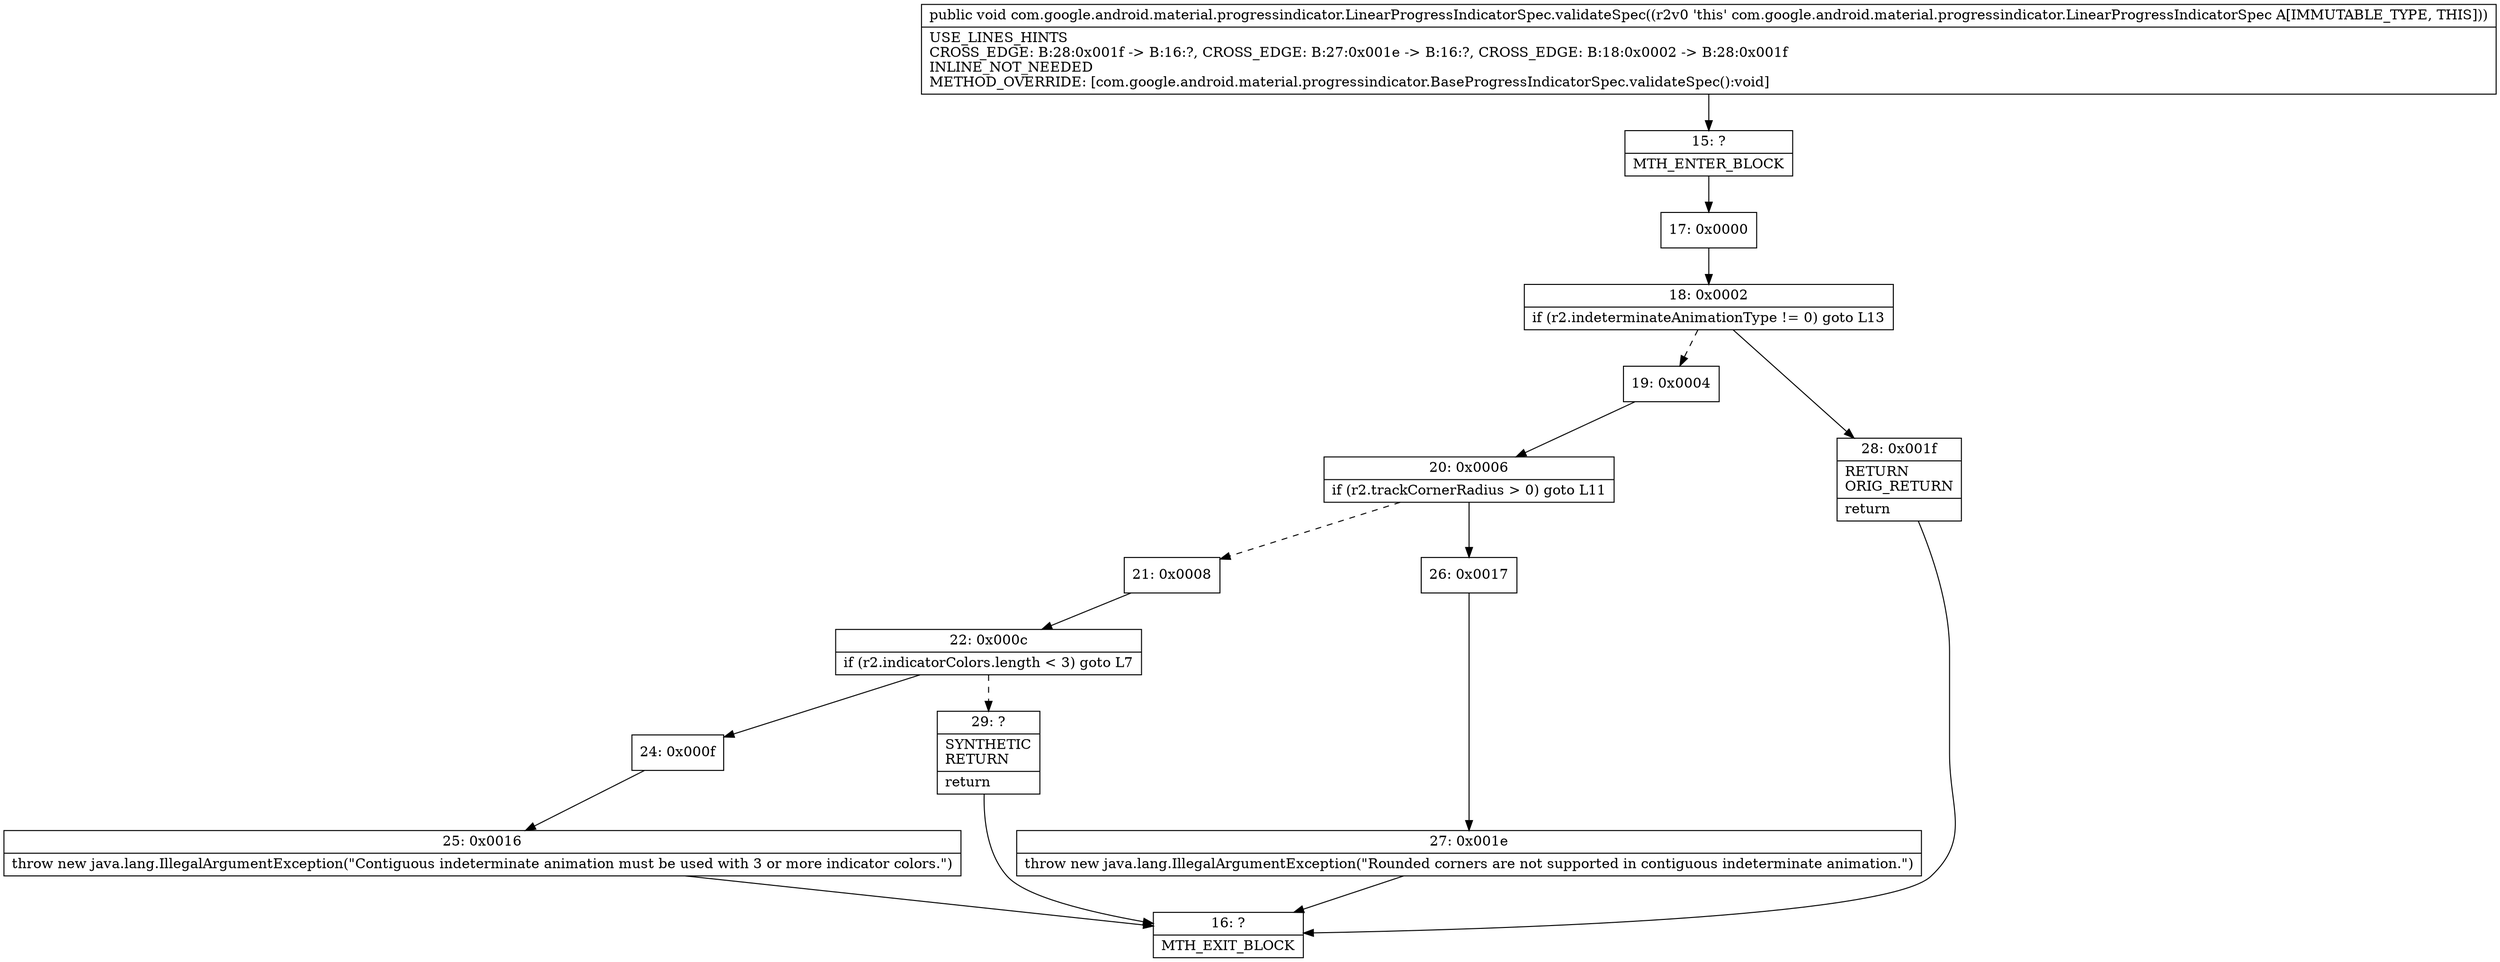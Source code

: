 digraph "CFG forcom.google.android.material.progressindicator.LinearProgressIndicatorSpec.validateSpec()V" {
Node_15 [shape=record,label="{15\:\ ?|MTH_ENTER_BLOCK\l}"];
Node_17 [shape=record,label="{17\:\ 0x0000}"];
Node_18 [shape=record,label="{18\:\ 0x0002|if (r2.indeterminateAnimationType != 0) goto L13\l}"];
Node_19 [shape=record,label="{19\:\ 0x0004}"];
Node_20 [shape=record,label="{20\:\ 0x0006|if (r2.trackCornerRadius \> 0) goto L11\l}"];
Node_21 [shape=record,label="{21\:\ 0x0008}"];
Node_22 [shape=record,label="{22\:\ 0x000c|if (r2.indicatorColors.length \< 3) goto L7\l}"];
Node_24 [shape=record,label="{24\:\ 0x000f}"];
Node_25 [shape=record,label="{25\:\ 0x0016|throw new java.lang.IllegalArgumentException(\"Contiguous indeterminate animation must be used with 3 or more indicator colors.\")\l}"];
Node_16 [shape=record,label="{16\:\ ?|MTH_EXIT_BLOCK\l}"];
Node_29 [shape=record,label="{29\:\ ?|SYNTHETIC\lRETURN\l|return\l}"];
Node_26 [shape=record,label="{26\:\ 0x0017}"];
Node_27 [shape=record,label="{27\:\ 0x001e|throw new java.lang.IllegalArgumentException(\"Rounded corners are not supported in contiguous indeterminate animation.\")\l}"];
Node_28 [shape=record,label="{28\:\ 0x001f|RETURN\lORIG_RETURN\l|return\l}"];
MethodNode[shape=record,label="{public void com.google.android.material.progressindicator.LinearProgressIndicatorSpec.validateSpec((r2v0 'this' com.google.android.material.progressindicator.LinearProgressIndicatorSpec A[IMMUTABLE_TYPE, THIS]))  | USE_LINES_HINTS\lCROSS_EDGE: B:28:0x001f \-\> B:16:?, CROSS_EDGE: B:27:0x001e \-\> B:16:?, CROSS_EDGE: B:18:0x0002 \-\> B:28:0x001f\lINLINE_NOT_NEEDED\lMETHOD_OVERRIDE: [com.google.android.material.progressindicator.BaseProgressIndicatorSpec.validateSpec():void]\l}"];
MethodNode -> Node_15;Node_15 -> Node_17;
Node_17 -> Node_18;
Node_18 -> Node_19[style=dashed];
Node_18 -> Node_28;
Node_19 -> Node_20;
Node_20 -> Node_21[style=dashed];
Node_20 -> Node_26;
Node_21 -> Node_22;
Node_22 -> Node_24;
Node_22 -> Node_29[style=dashed];
Node_24 -> Node_25;
Node_25 -> Node_16;
Node_29 -> Node_16;
Node_26 -> Node_27;
Node_27 -> Node_16;
Node_28 -> Node_16;
}

